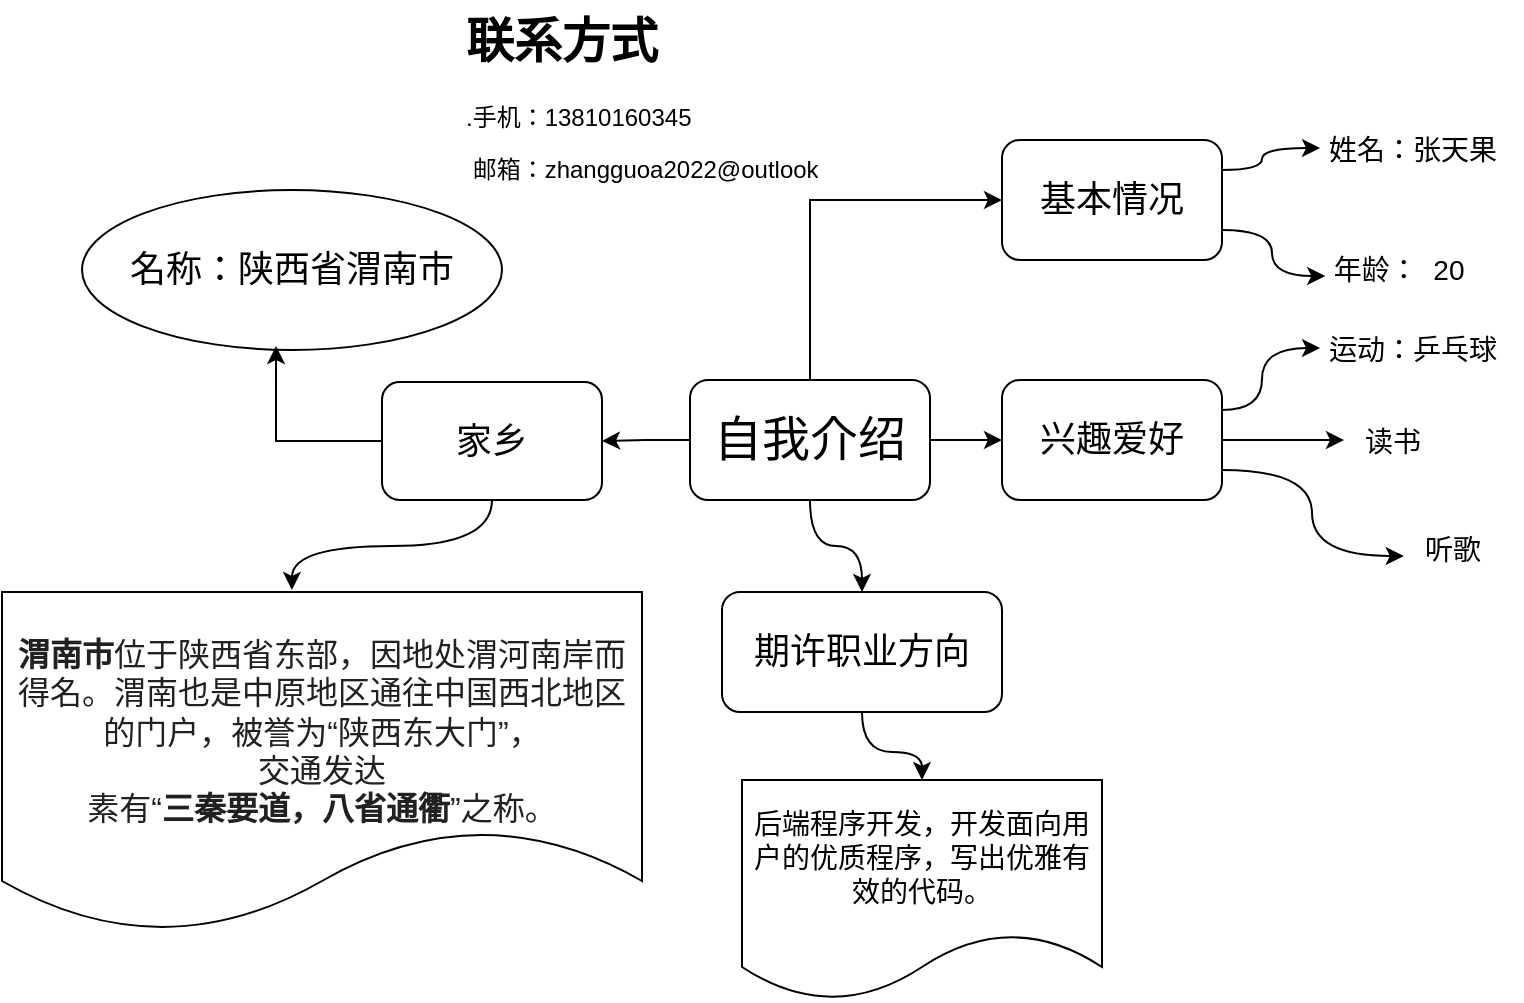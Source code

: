 <mxfile version="24.7.5">
  <diagram name="第 1 页" id="jXrtxThueCKxh71ctZF0">
    <mxGraphModel dx="1434" dy="784" grid="1" gridSize="10" guides="1" tooltips="1" connect="1" arrows="1" fold="1" page="1" pageScale="1" pageWidth="827" pageHeight="1169" math="0" shadow="0">
      <root>
        <mxCell id="0" />
        <mxCell id="1" parent="0" />
        <mxCell id="jtO47paWZdQGWvAdWAN4-6" style="edgeStyle=orthogonalEdgeStyle;rounded=0;orthogonalLoop=1;jettySize=auto;html=1;exitX=0.5;exitY=0;exitDx=0;exitDy=0;entryX=0;entryY=0.5;entryDx=0;entryDy=0;" edge="1" parent="1" source="jtO47paWZdQGWvAdWAN4-1" target="jtO47paWZdQGWvAdWAN4-3">
          <mxGeometry relative="1" as="geometry" />
        </mxCell>
        <mxCell id="jtO47paWZdQGWvAdWAN4-19" style="edgeStyle=orthogonalEdgeStyle;rounded=0;orthogonalLoop=1;jettySize=auto;html=1;exitX=1;exitY=0.5;exitDx=0;exitDy=0;entryX=0;entryY=0.5;entryDx=0;entryDy=0;" edge="1" parent="1" source="jtO47paWZdQGWvAdWAN4-1" target="jtO47paWZdQGWvAdWAN4-12">
          <mxGeometry relative="1" as="geometry" />
        </mxCell>
        <mxCell id="jtO47paWZdQGWvAdWAN4-42" style="edgeStyle=orthogonalEdgeStyle;rounded=0;orthogonalLoop=1;jettySize=auto;html=1;exitX=0;exitY=0.5;exitDx=0;exitDy=0;entryX=1;entryY=0.5;entryDx=0;entryDy=0;" edge="1" parent="1" source="jtO47paWZdQGWvAdWAN4-1" target="jtO47paWZdQGWvAdWAN4-27">
          <mxGeometry relative="1" as="geometry" />
        </mxCell>
        <mxCell id="jtO47paWZdQGWvAdWAN4-44" style="edgeStyle=orthogonalEdgeStyle;rounded=0;orthogonalLoop=1;jettySize=auto;html=1;exitX=0.5;exitY=1;exitDx=0;exitDy=0;entryX=0.5;entryY=0;entryDx=0;entryDy=0;curved=1;" edge="1" parent="1" source="jtO47paWZdQGWvAdWAN4-1" target="jtO47paWZdQGWvAdWAN4-20">
          <mxGeometry relative="1" as="geometry" />
        </mxCell>
        <mxCell id="jtO47paWZdQGWvAdWAN4-1" value="&lt;font style=&quot;font-size: 24px;&quot;&gt;自我介绍&lt;/font&gt;" style="rounded=1;whiteSpace=wrap;html=1;" vertex="1" parent="1">
          <mxGeometry x="354" y="340" width="120" height="60" as="geometry" />
        </mxCell>
        <mxCell id="jtO47paWZdQGWvAdWAN4-3" value="&lt;font style=&quot;font-size: 18px;&quot;&gt;基本情况&lt;/font&gt;" style="rounded=1;whiteSpace=wrap;html=1;" vertex="1" parent="1">
          <mxGeometry x="510" y="220" width="110" height="60" as="geometry" />
        </mxCell>
        <mxCell id="jtO47paWZdQGWvAdWAN4-7" value="&lt;font style=&quot;font-size: 14px;&quot;&gt;姓名：张天果&lt;/font&gt;" style="text;html=1;align=center;verticalAlign=middle;resizable=0;points=[];autosize=1;strokeColor=none;fillColor=none;" vertex="1" parent="1">
          <mxGeometry x="660" y="210" width="110" height="30" as="geometry" />
        </mxCell>
        <mxCell id="jtO47paWZdQGWvAdWAN4-8" value="&lt;font style=&quot;font-size: 14px;&quot;&gt;&amp;nbsp;年龄：&amp;nbsp; 20&lt;/font&gt;" style="text;html=1;align=left;verticalAlign=middle;resizable=0;points=[];autosize=1;strokeColor=none;fillColor=none;" vertex="1" parent="1">
          <mxGeometry x="670" y="270" width="90" height="30" as="geometry" />
        </mxCell>
        <mxCell id="jtO47paWZdQGWvAdWAN4-10" style="edgeStyle=orthogonalEdgeStyle;rounded=0;orthogonalLoop=1;jettySize=auto;html=1;exitX=1;exitY=0.25;exitDx=0;exitDy=0;entryX=0.082;entryY=0.467;entryDx=0;entryDy=0;entryPerimeter=0;curved=1;" edge="1" parent="1" source="jtO47paWZdQGWvAdWAN4-3" target="jtO47paWZdQGWvAdWAN4-7">
          <mxGeometry relative="1" as="geometry" />
        </mxCell>
        <mxCell id="jtO47paWZdQGWvAdWAN4-11" style="edgeStyle=orthogonalEdgeStyle;rounded=0;orthogonalLoop=1;jettySize=auto;html=1;exitX=1;exitY=0.75;exitDx=0;exitDy=0;entryX=0.018;entryY=0.6;entryDx=0;entryDy=0;entryPerimeter=0;curved=1;" edge="1" parent="1" source="jtO47paWZdQGWvAdWAN4-3" target="jtO47paWZdQGWvAdWAN4-8">
          <mxGeometry relative="1" as="geometry" />
        </mxCell>
        <mxCell id="jtO47paWZdQGWvAdWAN4-12" value="&lt;span style=&quot;font-size: 18px;&quot;&gt;兴趣爱好&lt;/span&gt;" style="rounded=1;whiteSpace=wrap;html=1;" vertex="1" parent="1">
          <mxGeometry x="510" y="340" width="110" height="60" as="geometry" />
        </mxCell>
        <mxCell id="jtO47paWZdQGWvAdWAN4-13" value="&lt;span style=&quot;font-size: 14px;&quot;&gt;运动：乒乓球&lt;/span&gt;" style="text;html=1;align=center;verticalAlign=middle;resizable=0;points=[];autosize=1;strokeColor=none;fillColor=none;" vertex="1" parent="1">
          <mxGeometry x="660" y="310" width="110" height="30" as="geometry" />
        </mxCell>
        <mxCell id="jtO47paWZdQGWvAdWAN4-14" value="&lt;span style=&quot;font-size: 14px;&quot;&gt;听歌&lt;/span&gt;" style="text;html=1;align=center;verticalAlign=middle;resizable=0;points=[];autosize=1;strokeColor=none;fillColor=none;" vertex="1" parent="1">
          <mxGeometry x="710" y="410" width="50" height="30" as="geometry" />
        </mxCell>
        <mxCell id="jtO47paWZdQGWvAdWAN4-15" style="edgeStyle=orthogonalEdgeStyle;rounded=0;orthogonalLoop=1;jettySize=auto;html=1;exitX=1;exitY=0.25;exitDx=0;exitDy=0;entryX=0.082;entryY=0.467;entryDx=0;entryDy=0;entryPerimeter=0;curved=1;" edge="1" parent="1" source="jtO47paWZdQGWvAdWAN4-12" target="jtO47paWZdQGWvAdWAN4-13">
          <mxGeometry relative="1" as="geometry" />
        </mxCell>
        <mxCell id="jtO47paWZdQGWvAdWAN4-16" style="edgeStyle=orthogonalEdgeStyle;rounded=0;orthogonalLoop=1;jettySize=auto;html=1;exitX=1;exitY=0.75;exitDx=0;exitDy=0;entryX=0.018;entryY=0.6;entryDx=0;entryDy=0;entryPerimeter=0;curved=1;" edge="1" parent="1" source="jtO47paWZdQGWvAdWAN4-12" target="jtO47paWZdQGWvAdWAN4-14">
          <mxGeometry relative="1" as="geometry" />
        </mxCell>
        <mxCell id="jtO47paWZdQGWvAdWAN4-17" value="&lt;span style=&quot;font-size: 14px;&quot;&gt;读书&lt;/span&gt;" style="text;html=1;align=center;verticalAlign=middle;resizable=0;points=[];autosize=1;strokeColor=none;fillColor=none;" vertex="1" parent="1">
          <mxGeometry x="680" y="356" width="50" height="30" as="geometry" />
        </mxCell>
        <mxCell id="jtO47paWZdQGWvAdWAN4-18" style="edgeStyle=orthogonalEdgeStyle;rounded=0;orthogonalLoop=1;jettySize=auto;html=1;exitX=1;exitY=0.5;exitDx=0;exitDy=0;entryX=0.02;entryY=0.467;entryDx=0;entryDy=0;entryPerimeter=0;curved=0;" edge="1" parent="1" source="jtO47paWZdQGWvAdWAN4-12" target="jtO47paWZdQGWvAdWAN4-17">
          <mxGeometry relative="1" as="geometry" />
        </mxCell>
        <mxCell id="jtO47paWZdQGWvAdWAN4-46" style="edgeStyle=orthogonalEdgeStyle;rounded=0;orthogonalLoop=1;jettySize=auto;html=1;exitX=0.5;exitY=1;exitDx=0;exitDy=0;entryX=0.5;entryY=0;entryDx=0;entryDy=0;curved=1;" edge="1" parent="1" source="jtO47paWZdQGWvAdWAN4-20" target="jtO47paWZdQGWvAdWAN4-45">
          <mxGeometry relative="1" as="geometry" />
        </mxCell>
        <mxCell id="jtO47paWZdQGWvAdWAN4-20" value="&lt;span style=&quot;font-size: 18px;&quot;&gt;期许职业方向&lt;/span&gt;" style="rounded=1;whiteSpace=wrap;html=1;" vertex="1" parent="1">
          <mxGeometry x="370" y="446" width="140" height="60" as="geometry" />
        </mxCell>
        <mxCell id="jtO47paWZdQGWvAdWAN4-27" value="&lt;span style=&quot;font-size: 18px;&quot;&gt;家乡&lt;/span&gt;" style="rounded=1;whiteSpace=wrap;html=1;" vertex="1" parent="1">
          <mxGeometry x="200" y="341" width="110" height="59" as="geometry" />
        </mxCell>
        <mxCell id="jtO47paWZdQGWvAdWAN4-37" value="&lt;div&gt;&lt;span style=&quot;font-size: 18px;&quot;&gt;名称：&lt;/span&gt;&lt;span style=&quot;font-size: 18px; background-color: initial;&quot;&gt;陕西省渭南市&lt;/span&gt;&lt;/div&gt;" style="ellipse;whiteSpace=wrap;html=1;" vertex="1" parent="1">
          <mxGeometry x="50" y="245" width="210" height="80" as="geometry" />
        </mxCell>
        <mxCell id="jtO47paWZdQGWvAdWAN4-38" style="edgeStyle=orthogonalEdgeStyle;rounded=0;orthogonalLoop=1;jettySize=auto;html=1;exitX=0;exitY=0.5;exitDx=0;exitDy=0;entryX=0.462;entryY=0.975;entryDx=0;entryDy=0;entryPerimeter=0;" edge="1" parent="1" source="jtO47paWZdQGWvAdWAN4-27" target="jtO47paWZdQGWvAdWAN4-37">
          <mxGeometry relative="1" as="geometry" />
        </mxCell>
        <mxCell id="jtO47paWZdQGWvAdWAN4-40" value="&lt;div&gt;&lt;b style=&quot;color: rgb(32, 33, 34); font-family: sans-serif; font-size: 16px; text-align: start; background-color: rgb(255, 255, 255);&quot;&gt;&lt;br&gt;&lt;/b&gt;&lt;/div&gt;&lt;b style=&quot;color: rgb(32, 33, 34); font-family: sans-serif; font-size: 16px; text-align: start; background-color: rgb(255, 255, 255);&quot;&gt;渭南市&lt;/b&gt;&lt;span style=&quot;color: rgb(32, 33, 34); font-family: sans-serif; font-size: 16px; text-align: start; background-color: rgb(255, 255, 255);&quot;&gt;位于陕西省东部，因地处渭河&lt;/span&gt;&lt;span style=&quot;color: rgb(32, 33, 34); font-family: sans-serif; font-size: 16px; text-align: start; background-color: rgb(255, 255, 255);&quot;&gt;南岸而得名。&lt;/span&gt;&lt;span style=&quot;color: rgb(32, 33, 34); font-family: sans-serif; font-size: 16px; text-align: start; background-color: rgb(255, 255, 255);&quot;&gt;渭南&lt;/span&gt;&lt;span style=&quot;color: rgb(32, 33, 34); font-family: sans-serif; font-size: 16px; text-align: start; background-color: rgb(255, 255, 255);&quot;&gt;也是中原地区&lt;/span&gt;&lt;span style=&quot;color: rgb(32, 33, 34); font-family: sans-serif; font-size: 16px; text-align: start; background-color: rgb(255, 255, 255);&quot;&gt;通往中国西北地区&lt;/span&gt;&lt;span style=&quot;color: rgb(32, 33, 34); font-family: sans-serif; font-size: 16px; text-align: start; background-color: rgb(255, 255, 255);&quot;&gt;的门户，被誉为“陕西东大门”，&lt;/span&gt;&lt;div&gt;&lt;span style=&quot;background-color: rgb(255, 255, 255); color: rgb(32, 33, 34); font-family: sans-serif; font-size: 16px; text-align: start;&quot;&gt;交通发达&lt;/span&gt;&lt;br&gt;&lt;/div&gt;&lt;div&gt;&lt;span style=&quot;color: rgb(32, 33, 34); font-family: sans-serif; font-size: 16px; text-align: start; background-color: rgb(255, 255, 255);&quot;&gt;素有“&lt;b&gt;三秦要道，八省通衢&lt;/b&gt;”之称。&lt;/span&gt;&lt;/div&gt;" style="shape=document;whiteSpace=wrap;html=1;boundedLbl=1;" vertex="1" parent="1">
          <mxGeometry x="10" y="446" width="320" height="170" as="geometry" />
        </mxCell>
        <mxCell id="jtO47paWZdQGWvAdWAN4-41" style="edgeStyle=orthogonalEdgeStyle;rounded=0;orthogonalLoop=1;jettySize=auto;html=1;exitX=0.5;exitY=1;exitDx=0;exitDy=0;entryX=0.453;entryY=-0.006;entryDx=0;entryDy=0;entryPerimeter=0;curved=1;" edge="1" parent="1" source="jtO47paWZdQGWvAdWAN4-27" target="jtO47paWZdQGWvAdWAN4-40">
          <mxGeometry relative="1" as="geometry" />
        </mxCell>
        <mxCell id="jtO47paWZdQGWvAdWAN4-45" value="&lt;font style=&quot;font-size: 14px;&quot;&gt;后端程序开发，开发面向用户的优质程序，写出优雅有效的代码。&lt;/font&gt;" style="shape=document;whiteSpace=wrap;html=1;boundedLbl=1;" vertex="1" parent="1">
          <mxGeometry x="380" y="540" width="180" height="110" as="geometry" />
        </mxCell>
        <mxCell id="jtO47paWZdQGWvAdWAN4-47" value="&lt;h1 style=&quot;margin-top: 0px;&quot;&gt;联系方式&lt;/h1&gt;&lt;p&gt;.手机：13810160345&lt;/p&gt;&lt;p&gt;&amp;nbsp;邮箱：zhangguoa2022@outlook&lt;/p&gt;&lt;p&gt;&lt;br&gt;&lt;/p&gt;&lt;p&gt;&lt;br&gt;&lt;/p&gt;" style="text;html=1;whiteSpace=wrap;overflow=hidden;rounded=0;" vertex="1" parent="1">
          <mxGeometry x="240" y="150" width="180" height="120" as="geometry" />
        </mxCell>
      </root>
    </mxGraphModel>
  </diagram>
</mxfile>
